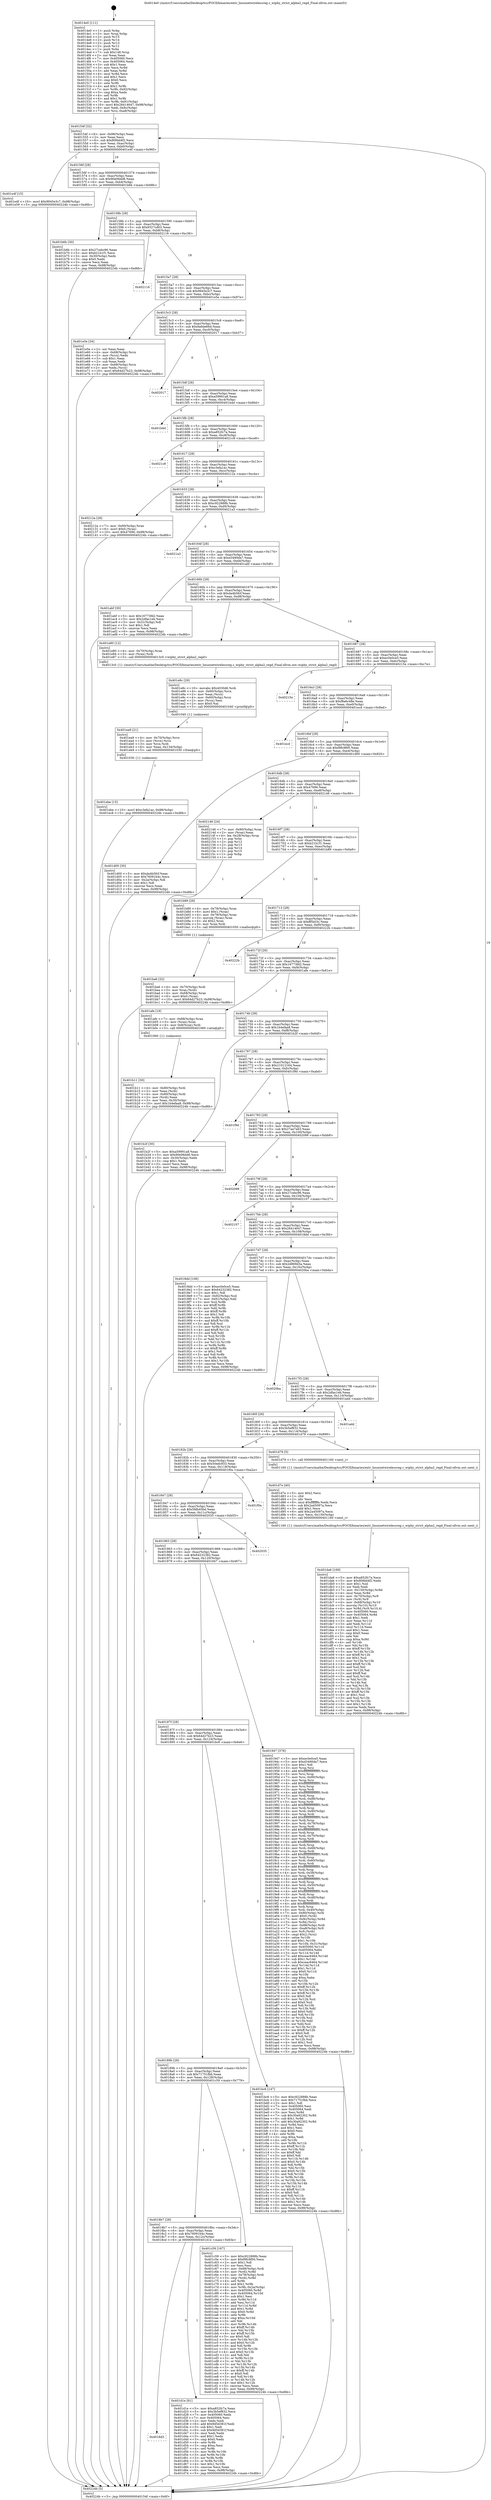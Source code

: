 digraph "0x4014e0" {
  label = "0x4014e0 (/mnt/c/Users/mathe/Desktop/tcc/POCII/binaries/extr_linuxnetwirelessreg.c_wiphy_strict_alpha2_regd_Final-ollvm.out::main(0))"
  labelloc = "t"
  node[shape=record]

  Entry [label="",width=0.3,height=0.3,shape=circle,fillcolor=black,style=filled]
  "0x40154f" [label="{
     0x40154f [32]\l
     | [instrs]\l
     &nbsp;&nbsp;0x40154f \<+6\>: mov -0x98(%rbp),%eax\l
     &nbsp;&nbsp;0x401555 \<+2\>: mov %eax,%ecx\l
     &nbsp;&nbsp;0x401557 \<+6\>: sub $0x80fdd4f2,%ecx\l
     &nbsp;&nbsp;0x40155d \<+6\>: mov %eax,-0xac(%rbp)\l
     &nbsp;&nbsp;0x401563 \<+6\>: mov %ecx,-0xb0(%rbp)\l
     &nbsp;&nbsp;0x401569 \<+6\>: je 0000000000401e4f \<main+0x96f\>\l
  }"]
  "0x401e4f" [label="{
     0x401e4f [15]\l
     | [instrs]\l
     &nbsp;&nbsp;0x401e4f \<+10\>: movl $0x9945e3c7,-0x98(%rbp)\l
     &nbsp;&nbsp;0x401e59 \<+5\>: jmp 000000000040224b \<main+0xd6b\>\l
  }"]
  "0x40156f" [label="{
     0x40156f [28]\l
     | [instrs]\l
     &nbsp;&nbsp;0x40156f \<+5\>: jmp 0000000000401574 \<main+0x94\>\l
     &nbsp;&nbsp;0x401574 \<+6\>: mov -0xac(%rbp),%eax\l
     &nbsp;&nbsp;0x40157a \<+5\>: sub $0x90e06dd6,%eax\l
     &nbsp;&nbsp;0x40157f \<+6\>: mov %eax,-0xb4(%rbp)\l
     &nbsp;&nbsp;0x401585 \<+6\>: je 0000000000401b6b \<main+0x68b\>\l
  }"]
  Exit [label="",width=0.3,height=0.3,shape=circle,fillcolor=black,style=filled,peripheries=2]
  "0x401b6b" [label="{
     0x401b6b [30]\l
     | [instrs]\l
     &nbsp;&nbsp;0x401b6b \<+5\>: mov $0x27cebc96,%eax\l
     &nbsp;&nbsp;0x401b70 \<+5\>: mov $0xb21b1f1,%ecx\l
     &nbsp;&nbsp;0x401b75 \<+3\>: mov -0x30(%rbp),%edx\l
     &nbsp;&nbsp;0x401b78 \<+3\>: cmp $0x0,%edx\l
     &nbsp;&nbsp;0x401b7b \<+3\>: cmove %ecx,%eax\l
     &nbsp;&nbsp;0x401b7e \<+6\>: mov %eax,-0x98(%rbp)\l
     &nbsp;&nbsp;0x401b84 \<+5\>: jmp 000000000040224b \<main+0xd6b\>\l
  }"]
  "0x40158b" [label="{
     0x40158b [28]\l
     | [instrs]\l
     &nbsp;&nbsp;0x40158b \<+5\>: jmp 0000000000401590 \<main+0xb0\>\l
     &nbsp;&nbsp;0x401590 \<+6\>: mov -0xac(%rbp),%eax\l
     &nbsp;&nbsp;0x401596 \<+5\>: sub $0x9327cd03,%eax\l
     &nbsp;&nbsp;0x40159b \<+6\>: mov %eax,-0xb8(%rbp)\l
     &nbsp;&nbsp;0x4015a1 \<+6\>: je 0000000000402116 \<main+0xc36\>\l
  }"]
  "0x401ebe" [label="{
     0x401ebe [15]\l
     | [instrs]\l
     &nbsp;&nbsp;0x401ebe \<+10\>: movl $0xc3efa1ac,-0x98(%rbp)\l
     &nbsp;&nbsp;0x401ec8 \<+5\>: jmp 000000000040224b \<main+0xd6b\>\l
  }"]
  "0x402116" [label="{
     0x402116\l
  }", style=dashed]
  "0x4015a7" [label="{
     0x4015a7 [28]\l
     | [instrs]\l
     &nbsp;&nbsp;0x4015a7 \<+5\>: jmp 00000000004015ac \<main+0xcc\>\l
     &nbsp;&nbsp;0x4015ac \<+6\>: mov -0xac(%rbp),%eax\l
     &nbsp;&nbsp;0x4015b2 \<+5\>: sub $0x9945e3c7,%eax\l
     &nbsp;&nbsp;0x4015b7 \<+6\>: mov %eax,-0xbc(%rbp)\l
     &nbsp;&nbsp;0x4015bd \<+6\>: je 0000000000401e5e \<main+0x97e\>\l
  }"]
  "0x401ea9" [label="{
     0x401ea9 [21]\l
     | [instrs]\l
     &nbsp;&nbsp;0x401ea9 \<+4\>: mov -0x70(%rbp),%rcx\l
     &nbsp;&nbsp;0x401ead \<+3\>: mov (%rcx),%rcx\l
     &nbsp;&nbsp;0x401eb0 \<+3\>: mov %rcx,%rdi\l
     &nbsp;&nbsp;0x401eb3 \<+6\>: mov %eax,-0x134(%rbp)\l
     &nbsp;&nbsp;0x401eb9 \<+5\>: call 0000000000401030 \<free@plt\>\l
     | [calls]\l
     &nbsp;&nbsp;0x401030 \{1\} (unknown)\l
  }"]
  "0x401e5e" [label="{
     0x401e5e [34]\l
     | [instrs]\l
     &nbsp;&nbsp;0x401e5e \<+2\>: xor %eax,%eax\l
     &nbsp;&nbsp;0x401e60 \<+4\>: mov -0x68(%rbp),%rcx\l
     &nbsp;&nbsp;0x401e64 \<+2\>: mov (%rcx),%edx\l
     &nbsp;&nbsp;0x401e66 \<+3\>: sub $0x1,%eax\l
     &nbsp;&nbsp;0x401e69 \<+2\>: sub %eax,%edx\l
     &nbsp;&nbsp;0x401e6b \<+4\>: mov -0x68(%rbp),%rcx\l
     &nbsp;&nbsp;0x401e6f \<+2\>: mov %edx,(%rcx)\l
     &nbsp;&nbsp;0x401e71 \<+10\>: movl $0x64d27b23,-0x98(%rbp)\l
     &nbsp;&nbsp;0x401e7b \<+5\>: jmp 000000000040224b \<main+0xd6b\>\l
  }"]
  "0x4015c3" [label="{
     0x4015c3 [28]\l
     | [instrs]\l
     &nbsp;&nbsp;0x4015c3 \<+5\>: jmp 00000000004015c8 \<main+0xe8\>\l
     &nbsp;&nbsp;0x4015c8 \<+6\>: mov -0xac(%rbp),%eax\l
     &nbsp;&nbsp;0x4015ce \<+5\>: sub $0x9a6de66d,%eax\l
     &nbsp;&nbsp;0x4015d3 \<+6\>: mov %eax,-0xc0(%rbp)\l
     &nbsp;&nbsp;0x4015d9 \<+6\>: je 0000000000402017 \<main+0xb37\>\l
  }"]
  "0x401e8c" [label="{
     0x401e8c [29]\l
     | [instrs]\l
     &nbsp;&nbsp;0x401e8c \<+10\>: movabs $0x4030d6,%rdi\l
     &nbsp;&nbsp;0x401e96 \<+4\>: mov -0x60(%rbp),%rcx\l
     &nbsp;&nbsp;0x401e9a \<+2\>: mov %eax,(%rcx)\l
     &nbsp;&nbsp;0x401e9c \<+4\>: mov -0x60(%rbp),%rcx\l
     &nbsp;&nbsp;0x401ea0 \<+2\>: mov (%rcx),%esi\l
     &nbsp;&nbsp;0x401ea2 \<+2\>: mov $0x0,%al\l
     &nbsp;&nbsp;0x401ea4 \<+5\>: call 0000000000401040 \<printf@plt\>\l
     | [calls]\l
     &nbsp;&nbsp;0x401040 \{1\} (unknown)\l
  }"]
  "0x402017" [label="{
     0x402017\l
  }", style=dashed]
  "0x4015df" [label="{
     0x4015df [28]\l
     | [instrs]\l
     &nbsp;&nbsp;0x4015df \<+5\>: jmp 00000000004015e4 \<main+0x104\>\l
     &nbsp;&nbsp;0x4015e4 \<+6\>: mov -0xac(%rbp),%eax\l
     &nbsp;&nbsp;0x4015ea \<+5\>: sub $0xa59991a8,%eax\l
     &nbsp;&nbsp;0x4015ef \<+6\>: mov %eax,-0xc4(%rbp)\l
     &nbsp;&nbsp;0x4015f5 \<+6\>: je 0000000000401b4d \<main+0x66d\>\l
  }"]
  "0x401da6" [label="{
     0x401da6 [169]\l
     | [instrs]\l
     &nbsp;&nbsp;0x401da6 \<+5\>: mov $0xa852fc7a,%ecx\l
     &nbsp;&nbsp;0x401dab \<+5\>: mov $0x80fdd4f2,%edx\l
     &nbsp;&nbsp;0x401db0 \<+3\>: mov $0x1,%sil\l
     &nbsp;&nbsp;0x401db3 \<+2\>: xor %edi,%edi\l
     &nbsp;&nbsp;0x401db5 \<+7\>: mov -0x130(%rbp),%r8d\l
     &nbsp;&nbsp;0x401dbc \<+4\>: imul %eax,%r8d\l
     &nbsp;&nbsp;0x401dc0 \<+4\>: mov -0x70(%rbp),%r9\l
     &nbsp;&nbsp;0x401dc4 \<+3\>: mov (%r9),%r9\l
     &nbsp;&nbsp;0x401dc7 \<+4\>: mov -0x68(%rbp),%r10\l
     &nbsp;&nbsp;0x401dcb \<+3\>: movslq (%r10),%r10\l
     &nbsp;&nbsp;0x401dce \<+4\>: mov %r8d,(%r9,%r10,4)\l
     &nbsp;&nbsp;0x401dd2 \<+7\>: mov 0x405060,%eax\l
     &nbsp;&nbsp;0x401dd9 \<+8\>: mov 0x405064,%r8d\l
     &nbsp;&nbsp;0x401de1 \<+3\>: sub $0x1,%edi\l
     &nbsp;&nbsp;0x401de4 \<+3\>: mov %eax,%r11d\l
     &nbsp;&nbsp;0x401de7 \<+3\>: add %edi,%r11d\l
     &nbsp;&nbsp;0x401dea \<+4\>: imul %r11d,%eax\l
     &nbsp;&nbsp;0x401dee \<+3\>: and $0x1,%eax\l
     &nbsp;&nbsp;0x401df1 \<+3\>: cmp $0x0,%eax\l
     &nbsp;&nbsp;0x401df4 \<+3\>: sete %bl\l
     &nbsp;&nbsp;0x401df7 \<+4\>: cmp $0xa,%r8d\l
     &nbsp;&nbsp;0x401dfb \<+4\>: setl %r14b\l
     &nbsp;&nbsp;0x401dff \<+3\>: mov %bl,%r15b\l
     &nbsp;&nbsp;0x401e02 \<+4\>: xor $0xff,%r15b\l
     &nbsp;&nbsp;0x401e06 \<+3\>: mov %r14b,%r12b\l
     &nbsp;&nbsp;0x401e09 \<+4\>: xor $0xff,%r12b\l
     &nbsp;&nbsp;0x401e0d \<+4\>: xor $0x1,%sil\l
     &nbsp;&nbsp;0x401e11 \<+3\>: mov %r15b,%r13b\l
     &nbsp;&nbsp;0x401e14 \<+4\>: and $0xff,%r13b\l
     &nbsp;&nbsp;0x401e18 \<+3\>: and %sil,%bl\l
     &nbsp;&nbsp;0x401e1b \<+3\>: mov %r12b,%al\l
     &nbsp;&nbsp;0x401e1e \<+2\>: and $0xff,%al\l
     &nbsp;&nbsp;0x401e20 \<+3\>: and %sil,%r14b\l
     &nbsp;&nbsp;0x401e23 \<+3\>: or %bl,%r13b\l
     &nbsp;&nbsp;0x401e26 \<+3\>: or %r14b,%al\l
     &nbsp;&nbsp;0x401e29 \<+3\>: xor %al,%r13b\l
     &nbsp;&nbsp;0x401e2c \<+3\>: or %r12b,%r15b\l
     &nbsp;&nbsp;0x401e2f \<+4\>: xor $0xff,%r15b\l
     &nbsp;&nbsp;0x401e33 \<+4\>: or $0x1,%sil\l
     &nbsp;&nbsp;0x401e37 \<+3\>: and %sil,%r15b\l
     &nbsp;&nbsp;0x401e3a \<+3\>: or %r15b,%r13b\l
     &nbsp;&nbsp;0x401e3d \<+4\>: test $0x1,%r13b\l
     &nbsp;&nbsp;0x401e41 \<+3\>: cmovne %edx,%ecx\l
     &nbsp;&nbsp;0x401e44 \<+6\>: mov %ecx,-0x98(%rbp)\l
     &nbsp;&nbsp;0x401e4a \<+5\>: jmp 000000000040224b \<main+0xd6b\>\l
  }"]
  "0x401b4d" [label="{
     0x401b4d\l
  }", style=dashed]
  "0x4015fb" [label="{
     0x4015fb [28]\l
     | [instrs]\l
     &nbsp;&nbsp;0x4015fb \<+5\>: jmp 0000000000401600 \<main+0x120\>\l
     &nbsp;&nbsp;0x401600 \<+6\>: mov -0xac(%rbp),%eax\l
     &nbsp;&nbsp;0x401606 \<+5\>: sub $0xa852fc7a,%eax\l
     &nbsp;&nbsp;0x40160b \<+6\>: mov %eax,-0xc8(%rbp)\l
     &nbsp;&nbsp;0x401611 \<+6\>: je 00000000004021c8 \<main+0xce8\>\l
  }"]
  "0x401d7e" [label="{
     0x401d7e [40]\l
     | [instrs]\l
     &nbsp;&nbsp;0x401d7e \<+5\>: mov $0x2,%ecx\l
     &nbsp;&nbsp;0x401d83 \<+1\>: cltd\l
     &nbsp;&nbsp;0x401d84 \<+2\>: idiv %ecx\l
     &nbsp;&nbsp;0x401d86 \<+6\>: imul $0xfffffffe,%edx,%ecx\l
     &nbsp;&nbsp;0x401d8c \<+6\>: sub $0x2a45097a,%ecx\l
     &nbsp;&nbsp;0x401d92 \<+3\>: add $0x1,%ecx\l
     &nbsp;&nbsp;0x401d95 \<+6\>: add $0x2a45097a,%ecx\l
     &nbsp;&nbsp;0x401d9b \<+6\>: mov %ecx,-0x130(%rbp)\l
     &nbsp;&nbsp;0x401da1 \<+5\>: call 0000000000401160 \<next_i\>\l
     | [calls]\l
     &nbsp;&nbsp;0x401160 \{1\} (/mnt/c/Users/mathe/Desktop/tcc/POCII/binaries/extr_linuxnetwirelessreg.c_wiphy_strict_alpha2_regd_Final-ollvm.out::next_i)\l
  }"]
  "0x4021c8" [label="{
     0x4021c8\l
  }", style=dashed]
  "0x401617" [label="{
     0x401617 [28]\l
     | [instrs]\l
     &nbsp;&nbsp;0x401617 \<+5\>: jmp 000000000040161c \<main+0x13c\>\l
     &nbsp;&nbsp;0x40161c \<+6\>: mov -0xac(%rbp),%eax\l
     &nbsp;&nbsp;0x401622 \<+5\>: sub $0xc3efa1ac,%eax\l
     &nbsp;&nbsp;0x401627 \<+6\>: mov %eax,-0xcc(%rbp)\l
     &nbsp;&nbsp;0x40162d \<+6\>: je 000000000040212a \<main+0xc4a\>\l
  }"]
  "0x4018d3" [label="{
     0x4018d3\l
  }", style=dashed]
  "0x40212a" [label="{
     0x40212a [28]\l
     | [instrs]\l
     &nbsp;&nbsp;0x40212a \<+7\>: mov -0x90(%rbp),%rax\l
     &nbsp;&nbsp;0x402131 \<+6\>: movl $0x0,(%rax)\l
     &nbsp;&nbsp;0x402137 \<+10\>: movl $0x47696,-0x98(%rbp)\l
     &nbsp;&nbsp;0x402141 \<+5\>: jmp 000000000040224b \<main+0xd6b\>\l
  }"]
  "0x401633" [label="{
     0x401633 [28]\l
     | [instrs]\l
     &nbsp;&nbsp;0x401633 \<+5\>: jmp 0000000000401638 \<main+0x158\>\l
     &nbsp;&nbsp;0x401638 \<+6\>: mov -0xac(%rbp),%eax\l
     &nbsp;&nbsp;0x40163e \<+5\>: sub $0xc922888b,%eax\l
     &nbsp;&nbsp;0x401643 \<+6\>: mov %eax,-0xd0(%rbp)\l
     &nbsp;&nbsp;0x401649 \<+6\>: je 00000000004021a3 \<main+0xcc3\>\l
  }"]
  "0x401d1e" [label="{
     0x401d1e [91]\l
     | [instrs]\l
     &nbsp;&nbsp;0x401d1e \<+5\>: mov $0xa852fc7a,%eax\l
     &nbsp;&nbsp;0x401d23 \<+5\>: mov $0x3b5ef832,%ecx\l
     &nbsp;&nbsp;0x401d28 \<+7\>: mov 0x405060,%edx\l
     &nbsp;&nbsp;0x401d2f \<+7\>: mov 0x405064,%esi\l
     &nbsp;&nbsp;0x401d36 \<+2\>: mov %edx,%edi\l
     &nbsp;&nbsp;0x401d38 \<+6\>: add $0x9d5d381f,%edi\l
     &nbsp;&nbsp;0x401d3e \<+3\>: sub $0x1,%edi\l
     &nbsp;&nbsp;0x401d41 \<+6\>: sub $0x9d5d381f,%edi\l
     &nbsp;&nbsp;0x401d47 \<+3\>: imul %edi,%edx\l
     &nbsp;&nbsp;0x401d4a \<+3\>: and $0x1,%edx\l
     &nbsp;&nbsp;0x401d4d \<+3\>: cmp $0x0,%edx\l
     &nbsp;&nbsp;0x401d50 \<+4\>: sete %r8b\l
     &nbsp;&nbsp;0x401d54 \<+3\>: cmp $0xa,%esi\l
     &nbsp;&nbsp;0x401d57 \<+4\>: setl %r9b\l
     &nbsp;&nbsp;0x401d5b \<+3\>: mov %r8b,%r10b\l
     &nbsp;&nbsp;0x401d5e \<+3\>: and %r9b,%r10b\l
     &nbsp;&nbsp;0x401d61 \<+3\>: xor %r9b,%r8b\l
     &nbsp;&nbsp;0x401d64 \<+3\>: or %r8b,%r10b\l
     &nbsp;&nbsp;0x401d67 \<+4\>: test $0x1,%r10b\l
     &nbsp;&nbsp;0x401d6b \<+3\>: cmovne %ecx,%eax\l
     &nbsp;&nbsp;0x401d6e \<+6\>: mov %eax,-0x98(%rbp)\l
     &nbsp;&nbsp;0x401d74 \<+5\>: jmp 000000000040224b \<main+0xd6b\>\l
  }"]
  "0x4021a3" [label="{
     0x4021a3\l
  }", style=dashed]
  "0x40164f" [label="{
     0x40164f [28]\l
     | [instrs]\l
     &nbsp;&nbsp;0x40164f \<+5\>: jmp 0000000000401654 \<main+0x174\>\l
     &nbsp;&nbsp;0x401654 \<+6\>: mov -0xac(%rbp),%eax\l
     &nbsp;&nbsp;0x40165a \<+5\>: sub $0xd3490da7,%eax\l
     &nbsp;&nbsp;0x40165f \<+6\>: mov %eax,-0xd4(%rbp)\l
     &nbsp;&nbsp;0x401665 \<+6\>: je 0000000000401abf \<main+0x5df\>\l
  }"]
  "0x4018b7" [label="{
     0x4018b7 [28]\l
     | [instrs]\l
     &nbsp;&nbsp;0x4018b7 \<+5\>: jmp 00000000004018bc \<main+0x3dc\>\l
     &nbsp;&nbsp;0x4018bc \<+6\>: mov -0xac(%rbp),%eax\l
     &nbsp;&nbsp;0x4018c2 \<+5\>: sub $0x76091b4c,%eax\l
     &nbsp;&nbsp;0x4018c7 \<+6\>: mov %eax,-0x12c(%rbp)\l
     &nbsp;&nbsp;0x4018cd \<+6\>: je 0000000000401d1e \<main+0x83e\>\l
  }"]
  "0x401abf" [label="{
     0x401abf [30]\l
     | [instrs]\l
     &nbsp;&nbsp;0x401abf \<+5\>: mov $0x16773fd2,%eax\l
     &nbsp;&nbsp;0x401ac4 \<+5\>: mov $0x2dfac1eb,%ecx\l
     &nbsp;&nbsp;0x401ac9 \<+3\>: mov -0x31(%rbp),%dl\l
     &nbsp;&nbsp;0x401acc \<+3\>: test $0x1,%dl\l
     &nbsp;&nbsp;0x401acf \<+3\>: cmovne %ecx,%eax\l
     &nbsp;&nbsp;0x401ad2 \<+6\>: mov %eax,-0x98(%rbp)\l
     &nbsp;&nbsp;0x401ad8 \<+5\>: jmp 000000000040224b \<main+0xd6b\>\l
  }"]
  "0x40166b" [label="{
     0x40166b [28]\l
     | [instrs]\l
     &nbsp;&nbsp;0x40166b \<+5\>: jmp 0000000000401670 \<main+0x190\>\l
     &nbsp;&nbsp;0x401670 \<+6\>: mov -0xac(%rbp),%eax\l
     &nbsp;&nbsp;0x401676 \<+5\>: sub $0xda4b5fcf,%eax\l
     &nbsp;&nbsp;0x40167b \<+6\>: mov %eax,-0xd8(%rbp)\l
     &nbsp;&nbsp;0x401681 \<+6\>: je 0000000000401e80 \<main+0x9a0\>\l
  }"]
  "0x401c59" [label="{
     0x401c59 [167]\l
     | [instrs]\l
     &nbsp;&nbsp;0x401c59 \<+5\>: mov $0xc922888b,%eax\l
     &nbsp;&nbsp;0x401c5e \<+5\>: mov $0xf9fc9f00,%ecx\l
     &nbsp;&nbsp;0x401c63 \<+2\>: mov $0x1,%dl\l
     &nbsp;&nbsp;0x401c65 \<+2\>: xor %esi,%esi\l
     &nbsp;&nbsp;0x401c67 \<+4\>: mov -0x68(%rbp),%rdi\l
     &nbsp;&nbsp;0x401c6b \<+3\>: mov (%rdi),%r8d\l
     &nbsp;&nbsp;0x401c6e \<+4\>: mov -0x78(%rbp),%rdi\l
     &nbsp;&nbsp;0x401c72 \<+3\>: cmp (%rdi),%r8d\l
     &nbsp;&nbsp;0x401c75 \<+4\>: setl %r9b\l
     &nbsp;&nbsp;0x401c79 \<+4\>: and $0x1,%r9b\l
     &nbsp;&nbsp;0x401c7d \<+4\>: mov %r9b,-0x2a(%rbp)\l
     &nbsp;&nbsp;0x401c81 \<+8\>: mov 0x405060,%r8d\l
     &nbsp;&nbsp;0x401c89 \<+8\>: mov 0x405064,%r10d\l
     &nbsp;&nbsp;0x401c91 \<+3\>: sub $0x1,%esi\l
     &nbsp;&nbsp;0x401c94 \<+3\>: mov %r8d,%r11d\l
     &nbsp;&nbsp;0x401c97 \<+3\>: add %esi,%r11d\l
     &nbsp;&nbsp;0x401c9a \<+4\>: imul %r11d,%r8d\l
     &nbsp;&nbsp;0x401c9e \<+4\>: and $0x1,%r8d\l
     &nbsp;&nbsp;0x401ca2 \<+4\>: cmp $0x0,%r8d\l
     &nbsp;&nbsp;0x401ca6 \<+4\>: sete %r9b\l
     &nbsp;&nbsp;0x401caa \<+4\>: cmp $0xa,%r10d\l
     &nbsp;&nbsp;0x401cae \<+3\>: setl %bl\l
     &nbsp;&nbsp;0x401cb1 \<+3\>: mov %r9b,%r14b\l
     &nbsp;&nbsp;0x401cb4 \<+4\>: xor $0xff,%r14b\l
     &nbsp;&nbsp;0x401cb8 \<+3\>: mov %bl,%r15b\l
     &nbsp;&nbsp;0x401cbb \<+4\>: xor $0xff,%r15b\l
     &nbsp;&nbsp;0x401cbf \<+3\>: xor $0x0,%dl\l
     &nbsp;&nbsp;0x401cc2 \<+3\>: mov %r14b,%r12b\l
     &nbsp;&nbsp;0x401cc5 \<+4\>: and $0x0,%r12b\l
     &nbsp;&nbsp;0x401cc9 \<+3\>: and %dl,%r9b\l
     &nbsp;&nbsp;0x401ccc \<+3\>: mov %r15b,%r13b\l
     &nbsp;&nbsp;0x401ccf \<+4\>: and $0x0,%r13b\l
     &nbsp;&nbsp;0x401cd3 \<+2\>: and %dl,%bl\l
     &nbsp;&nbsp;0x401cd5 \<+3\>: or %r9b,%r12b\l
     &nbsp;&nbsp;0x401cd8 \<+3\>: or %bl,%r13b\l
     &nbsp;&nbsp;0x401cdb \<+3\>: xor %r13b,%r12b\l
     &nbsp;&nbsp;0x401cde \<+3\>: or %r15b,%r14b\l
     &nbsp;&nbsp;0x401ce1 \<+4\>: xor $0xff,%r14b\l
     &nbsp;&nbsp;0x401ce5 \<+3\>: or $0x0,%dl\l
     &nbsp;&nbsp;0x401ce8 \<+3\>: and %dl,%r14b\l
     &nbsp;&nbsp;0x401ceb \<+3\>: or %r14b,%r12b\l
     &nbsp;&nbsp;0x401cee \<+4\>: test $0x1,%r12b\l
     &nbsp;&nbsp;0x401cf2 \<+3\>: cmovne %ecx,%eax\l
     &nbsp;&nbsp;0x401cf5 \<+6\>: mov %eax,-0x98(%rbp)\l
     &nbsp;&nbsp;0x401cfb \<+5\>: jmp 000000000040224b \<main+0xd6b\>\l
  }"]
  "0x401e80" [label="{
     0x401e80 [12]\l
     | [instrs]\l
     &nbsp;&nbsp;0x401e80 \<+4\>: mov -0x70(%rbp),%rax\l
     &nbsp;&nbsp;0x401e84 \<+3\>: mov (%rax),%rdi\l
     &nbsp;&nbsp;0x401e87 \<+5\>: call 00000000004013c0 \<wiphy_strict_alpha2_regd\>\l
     | [calls]\l
     &nbsp;&nbsp;0x4013c0 \{1\} (/mnt/c/Users/mathe/Desktop/tcc/POCII/binaries/extr_linuxnetwirelessreg.c_wiphy_strict_alpha2_regd_Final-ollvm.out::wiphy_strict_alpha2_regd)\l
  }"]
  "0x401687" [label="{
     0x401687 [28]\l
     | [instrs]\l
     &nbsp;&nbsp;0x401687 \<+5\>: jmp 000000000040168c \<main+0x1ac\>\l
     &nbsp;&nbsp;0x40168c \<+6\>: mov -0xac(%rbp),%eax\l
     &nbsp;&nbsp;0x401692 \<+5\>: sub $0xec0e0ce5,%eax\l
     &nbsp;&nbsp;0x401697 \<+6\>: mov %eax,-0xdc(%rbp)\l
     &nbsp;&nbsp;0x40169d \<+6\>: je 000000000040215e \<main+0xc7e\>\l
  }"]
  "0x40189b" [label="{
     0x40189b [28]\l
     | [instrs]\l
     &nbsp;&nbsp;0x40189b \<+5\>: jmp 00000000004018a0 \<main+0x3c0\>\l
     &nbsp;&nbsp;0x4018a0 \<+6\>: mov -0xac(%rbp),%eax\l
     &nbsp;&nbsp;0x4018a6 \<+5\>: sub $0x71751fbb,%eax\l
     &nbsp;&nbsp;0x4018ab \<+6\>: mov %eax,-0x128(%rbp)\l
     &nbsp;&nbsp;0x4018b1 \<+6\>: je 0000000000401c59 \<main+0x779\>\l
  }"]
  "0x40215e" [label="{
     0x40215e\l
  }", style=dashed]
  "0x4016a3" [label="{
     0x4016a3 [28]\l
     | [instrs]\l
     &nbsp;&nbsp;0x4016a3 \<+5\>: jmp 00000000004016a8 \<main+0x1c8\>\l
     &nbsp;&nbsp;0x4016a8 \<+6\>: mov -0xac(%rbp),%eax\l
     &nbsp;&nbsp;0x4016ae \<+5\>: sub $0xf8a6c48e,%eax\l
     &nbsp;&nbsp;0x4016b3 \<+6\>: mov %eax,-0xe0(%rbp)\l
     &nbsp;&nbsp;0x4016b9 \<+6\>: je 0000000000401ecd \<main+0x9ed\>\l
  }"]
  "0x401bc6" [label="{
     0x401bc6 [147]\l
     | [instrs]\l
     &nbsp;&nbsp;0x401bc6 \<+5\>: mov $0xc922888b,%eax\l
     &nbsp;&nbsp;0x401bcb \<+5\>: mov $0x71751fbb,%ecx\l
     &nbsp;&nbsp;0x401bd0 \<+2\>: mov $0x1,%dl\l
     &nbsp;&nbsp;0x401bd2 \<+7\>: mov 0x405060,%esi\l
     &nbsp;&nbsp;0x401bd9 \<+7\>: mov 0x405064,%edi\l
     &nbsp;&nbsp;0x401be0 \<+3\>: mov %esi,%r8d\l
     &nbsp;&nbsp;0x401be3 \<+7\>: sub $0x30a92302,%r8d\l
     &nbsp;&nbsp;0x401bea \<+4\>: sub $0x1,%r8d\l
     &nbsp;&nbsp;0x401bee \<+7\>: add $0x30a92302,%r8d\l
     &nbsp;&nbsp;0x401bf5 \<+4\>: imul %r8d,%esi\l
     &nbsp;&nbsp;0x401bf9 \<+3\>: and $0x1,%esi\l
     &nbsp;&nbsp;0x401bfc \<+3\>: cmp $0x0,%esi\l
     &nbsp;&nbsp;0x401bff \<+4\>: sete %r9b\l
     &nbsp;&nbsp;0x401c03 \<+3\>: cmp $0xa,%edi\l
     &nbsp;&nbsp;0x401c06 \<+4\>: setl %r10b\l
     &nbsp;&nbsp;0x401c0a \<+3\>: mov %r9b,%r11b\l
     &nbsp;&nbsp;0x401c0d \<+4\>: xor $0xff,%r11b\l
     &nbsp;&nbsp;0x401c11 \<+3\>: mov %r10b,%bl\l
     &nbsp;&nbsp;0x401c14 \<+3\>: xor $0xff,%bl\l
     &nbsp;&nbsp;0x401c17 \<+3\>: xor $0x0,%dl\l
     &nbsp;&nbsp;0x401c1a \<+3\>: mov %r11b,%r14b\l
     &nbsp;&nbsp;0x401c1d \<+4\>: and $0x0,%r14b\l
     &nbsp;&nbsp;0x401c21 \<+3\>: and %dl,%r9b\l
     &nbsp;&nbsp;0x401c24 \<+3\>: mov %bl,%r15b\l
     &nbsp;&nbsp;0x401c27 \<+4\>: and $0x0,%r15b\l
     &nbsp;&nbsp;0x401c2b \<+3\>: and %dl,%r10b\l
     &nbsp;&nbsp;0x401c2e \<+3\>: or %r9b,%r14b\l
     &nbsp;&nbsp;0x401c31 \<+3\>: or %r10b,%r15b\l
     &nbsp;&nbsp;0x401c34 \<+3\>: xor %r15b,%r14b\l
     &nbsp;&nbsp;0x401c37 \<+3\>: or %bl,%r11b\l
     &nbsp;&nbsp;0x401c3a \<+4\>: xor $0xff,%r11b\l
     &nbsp;&nbsp;0x401c3e \<+3\>: or $0x0,%dl\l
     &nbsp;&nbsp;0x401c41 \<+3\>: and %dl,%r11b\l
     &nbsp;&nbsp;0x401c44 \<+3\>: or %r11b,%r14b\l
     &nbsp;&nbsp;0x401c47 \<+4\>: test $0x1,%r14b\l
     &nbsp;&nbsp;0x401c4b \<+3\>: cmovne %ecx,%eax\l
     &nbsp;&nbsp;0x401c4e \<+6\>: mov %eax,-0x98(%rbp)\l
     &nbsp;&nbsp;0x401c54 \<+5\>: jmp 000000000040224b \<main+0xd6b\>\l
  }"]
  "0x401ecd" [label="{
     0x401ecd\l
  }", style=dashed]
  "0x4016bf" [label="{
     0x4016bf [28]\l
     | [instrs]\l
     &nbsp;&nbsp;0x4016bf \<+5\>: jmp 00000000004016c4 \<main+0x1e4\>\l
     &nbsp;&nbsp;0x4016c4 \<+6\>: mov -0xac(%rbp),%eax\l
     &nbsp;&nbsp;0x4016ca \<+5\>: sub $0xf9fc9f00,%eax\l
     &nbsp;&nbsp;0x4016cf \<+6\>: mov %eax,-0xe4(%rbp)\l
     &nbsp;&nbsp;0x4016d5 \<+6\>: je 0000000000401d00 \<main+0x820\>\l
  }"]
  "0x401ba6" [label="{
     0x401ba6 [32]\l
     | [instrs]\l
     &nbsp;&nbsp;0x401ba6 \<+4\>: mov -0x70(%rbp),%rdi\l
     &nbsp;&nbsp;0x401baa \<+3\>: mov %rax,(%rdi)\l
     &nbsp;&nbsp;0x401bad \<+4\>: mov -0x68(%rbp),%rax\l
     &nbsp;&nbsp;0x401bb1 \<+6\>: movl $0x0,(%rax)\l
     &nbsp;&nbsp;0x401bb7 \<+10\>: movl $0x64d27b23,-0x98(%rbp)\l
     &nbsp;&nbsp;0x401bc1 \<+5\>: jmp 000000000040224b \<main+0xd6b\>\l
  }"]
  "0x401d00" [label="{
     0x401d00 [30]\l
     | [instrs]\l
     &nbsp;&nbsp;0x401d00 \<+5\>: mov $0xda4b5fcf,%eax\l
     &nbsp;&nbsp;0x401d05 \<+5\>: mov $0x76091b4c,%ecx\l
     &nbsp;&nbsp;0x401d0a \<+3\>: mov -0x2a(%rbp),%dl\l
     &nbsp;&nbsp;0x401d0d \<+3\>: test $0x1,%dl\l
     &nbsp;&nbsp;0x401d10 \<+3\>: cmovne %ecx,%eax\l
     &nbsp;&nbsp;0x401d13 \<+6\>: mov %eax,-0x98(%rbp)\l
     &nbsp;&nbsp;0x401d19 \<+5\>: jmp 000000000040224b \<main+0xd6b\>\l
  }"]
  "0x4016db" [label="{
     0x4016db [28]\l
     | [instrs]\l
     &nbsp;&nbsp;0x4016db \<+5\>: jmp 00000000004016e0 \<main+0x200\>\l
     &nbsp;&nbsp;0x4016e0 \<+6\>: mov -0xac(%rbp),%eax\l
     &nbsp;&nbsp;0x4016e6 \<+5\>: sub $0x47696,%eax\l
     &nbsp;&nbsp;0x4016eb \<+6\>: mov %eax,-0xe8(%rbp)\l
     &nbsp;&nbsp;0x4016f1 \<+6\>: je 0000000000402146 \<main+0xc66\>\l
  }"]
  "0x401b11" [label="{
     0x401b11 [30]\l
     | [instrs]\l
     &nbsp;&nbsp;0x401b11 \<+4\>: mov -0x80(%rbp),%rdi\l
     &nbsp;&nbsp;0x401b15 \<+2\>: mov %eax,(%rdi)\l
     &nbsp;&nbsp;0x401b17 \<+4\>: mov -0x80(%rbp),%rdi\l
     &nbsp;&nbsp;0x401b1b \<+2\>: mov (%rdi),%eax\l
     &nbsp;&nbsp;0x401b1d \<+3\>: mov %eax,-0x30(%rbp)\l
     &nbsp;&nbsp;0x401b20 \<+10\>: movl $0x1b4efaa8,-0x98(%rbp)\l
     &nbsp;&nbsp;0x401b2a \<+5\>: jmp 000000000040224b \<main+0xd6b\>\l
  }"]
  "0x402146" [label="{
     0x402146 [24]\l
     | [instrs]\l
     &nbsp;&nbsp;0x402146 \<+7\>: mov -0x90(%rbp),%rax\l
     &nbsp;&nbsp;0x40214d \<+2\>: mov (%rax),%eax\l
     &nbsp;&nbsp;0x40214f \<+4\>: lea -0x28(%rbp),%rsp\l
     &nbsp;&nbsp;0x402153 \<+1\>: pop %rbx\l
     &nbsp;&nbsp;0x402154 \<+2\>: pop %r12\l
     &nbsp;&nbsp;0x402156 \<+2\>: pop %r13\l
     &nbsp;&nbsp;0x402158 \<+2\>: pop %r14\l
     &nbsp;&nbsp;0x40215a \<+2\>: pop %r15\l
     &nbsp;&nbsp;0x40215c \<+1\>: pop %rbp\l
     &nbsp;&nbsp;0x40215d \<+1\>: ret\l
  }"]
  "0x4016f7" [label="{
     0x4016f7 [28]\l
     | [instrs]\l
     &nbsp;&nbsp;0x4016f7 \<+5\>: jmp 00000000004016fc \<main+0x21c\>\l
     &nbsp;&nbsp;0x4016fc \<+6\>: mov -0xac(%rbp),%eax\l
     &nbsp;&nbsp;0x401702 \<+5\>: sub $0xb21b1f1,%eax\l
     &nbsp;&nbsp;0x401707 \<+6\>: mov %eax,-0xec(%rbp)\l
     &nbsp;&nbsp;0x40170d \<+6\>: je 0000000000401b89 \<main+0x6a9\>\l
  }"]
  "0x40187f" [label="{
     0x40187f [28]\l
     | [instrs]\l
     &nbsp;&nbsp;0x40187f \<+5\>: jmp 0000000000401884 \<main+0x3a4\>\l
     &nbsp;&nbsp;0x401884 \<+6\>: mov -0xac(%rbp),%eax\l
     &nbsp;&nbsp;0x40188a \<+5\>: sub $0x64d27b23,%eax\l
     &nbsp;&nbsp;0x40188f \<+6\>: mov %eax,-0x124(%rbp)\l
     &nbsp;&nbsp;0x401895 \<+6\>: je 0000000000401bc6 \<main+0x6e6\>\l
  }"]
  "0x401b89" [label="{
     0x401b89 [29]\l
     | [instrs]\l
     &nbsp;&nbsp;0x401b89 \<+4\>: mov -0x78(%rbp),%rax\l
     &nbsp;&nbsp;0x401b8d \<+6\>: movl $0x1,(%rax)\l
     &nbsp;&nbsp;0x401b93 \<+4\>: mov -0x78(%rbp),%rax\l
     &nbsp;&nbsp;0x401b97 \<+3\>: movslq (%rax),%rax\l
     &nbsp;&nbsp;0x401b9a \<+4\>: shl $0x2,%rax\l
     &nbsp;&nbsp;0x401b9e \<+3\>: mov %rax,%rdi\l
     &nbsp;&nbsp;0x401ba1 \<+5\>: call 0000000000401050 \<malloc@plt\>\l
     | [calls]\l
     &nbsp;&nbsp;0x401050 \{1\} (unknown)\l
  }"]
  "0x401713" [label="{
     0x401713 [28]\l
     | [instrs]\l
     &nbsp;&nbsp;0x401713 \<+5\>: jmp 0000000000401718 \<main+0x238\>\l
     &nbsp;&nbsp;0x401718 \<+6\>: mov -0xac(%rbp),%eax\l
     &nbsp;&nbsp;0x40171e \<+5\>: sub $0xff5b03c,%eax\l
     &nbsp;&nbsp;0x401723 \<+6\>: mov %eax,-0xf0(%rbp)\l
     &nbsp;&nbsp;0x401729 \<+6\>: je 000000000040222b \<main+0xd4b\>\l
  }"]
  "0x401947" [label="{
     0x401947 [376]\l
     | [instrs]\l
     &nbsp;&nbsp;0x401947 \<+5\>: mov $0xec0e0ce5,%eax\l
     &nbsp;&nbsp;0x40194c \<+5\>: mov $0xd3490da7,%ecx\l
     &nbsp;&nbsp;0x401951 \<+2\>: mov $0x1,%dl\l
     &nbsp;&nbsp;0x401953 \<+3\>: mov %rsp,%rsi\l
     &nbsp;&nbsp;0x401956 \<+4\>: add $0xfffffffffffffff0,%rsi\l
     &nbsp;&nbsp;0x40195a \<+3\>: mov %rsi,%rsp\l
     &nbsp;&nbsp;0x40195d \<+7\>: mov %rsi,-0x90(%rbp)\l
     &nbsp;&nbsp;0x401964 \<+3\>: mov %rsp,%rsi\l
     &nbsp;&nbsp;0x401967 \<+4\>: add $0xfffffffffffffff0,%rsi\l
     &nbsp;&nbsp;0x40196b \<+3\>: mov %rsi,%rsp\l
     &nbsp;&nbsp;0x40196e \<+3\>: mov %rsp,%rdi\l
     &nbsp;&nbsp;0x401971 \<+4\>: add $0xfffffffffffffff0,%rdi\l
     &nbsp;&nbsp;0x401975 \<+3\>: mov %rdi,%rsp\l
     &nbsp;&nbsp;0x401978 \<+7\>: mov %rdi,-0x88(%rbp)\l
     &nbsp;&nbsp;0x40197f \<+3\>: mov %rsp,%rdi\l
     &nbsp;&nbsp;0x401982 \<+4\>: add $0xfffffffffffffff0,%rdi\l
     &nbsp;&nbsp;0x401986 \<+3\>: mov %rdi,%rsp\l
     &nbsp;&nbsp;0x401989 \<+4\>: mov %rdi,-0x80(%rbp)\l
     &nbsp;&nbsp;0x40198d \<+3\>: mov %rsp,%rdi\l
     &nbsp;&nbsp;0x401990 \<+4\>: add $0xfffffffffffffff0,%rdi\l
     &nbsp;&nbsp;0x401994 \<+3\>: mov %rdi,%rsp\l
     &nbsp;&nbsp;0x401997 \<+4\>: mov %rdi,-0x78(%rbp)\l
     &nbsp;&nbsp;0x40199b \<+3\>: mov %rsp,%rdi\l
     &nbsp;&nbsp;0x40199e \<+4\>: add $0xfffffffffffffff0,%rdi\l
     &nbsp;&nbsp;0x4019a2 \<+3\>: mov %rdi,%rsp\l
     &nbsp;&nbsp;0x4019a5 \<+4\>: mov %rdi,-0x70(%rbp)\l
     &nbsp;&nbsp;0x4019a9 \<+3\>: mov %rsp,%rdi\l
     &nbsp;&nbsp;0x4019ac \<+4\>: add $0xfffffffffffffff0,%rdi\l
     &nbsp;&nbsp;0x4019b0 \<+3\>: mov %rdi,%rsp\l
     &nbsp;&nbsp;0x4019b3 \<+4\>: mov %rdi,-0x68(%rbp)\l
     &nbsp;&nbsp;0x4019b7 \<+3\>: mov %rsp,%rdi\l
     &nbsp;&nbsp;0x4019ba \<+4\>: add $0xfffffffffffffff0,%rdi\l
     &nbsp;&nbsp;0x4019be \<+3\>: mov %rdi,%rsp\l
     &nbsp;&nbsp;0x4019c1 \<+4\>: mov %rdi,-0x60(%rbp)\l
     &nbsp;&nbsp;0x4019c5 \<+3\>: mov %rsp,%rdi\l
     &nbsp;&nbsp;0x4019c8 \<+4\>: add $0xfffffffffffffff0,%rdi\l
     &nbsp;&nbsp;0x4019cc \<+3\>: mov %rdi,%rsp\l
     &nbsp;&nbsp;0x4019cf \<+4\>: mov %rdi,-0x58(%rbp)\l
     &nbsp;&nbsp;0x4019d3 \<+3\>: mov %rsp,%rdi\l
     &nbsp;&nbsp;0x4019d6 \<+4\>: add $0xfffffffffffffff0,%rdi\l
     &nbsp;&nbsp;0x4019da \<+3\>: mov %rdi,%rsp\l
     &nbsp;&nbsp;0x4019dd \<+4\>: mov %rdi,-0x50(%rbp)\l
     &nbsp;&nbsp;0x4019e1 \<+3\>: mov %rsp,%rdi\l
     &nbsp;&nbsp;0x4019e4 \<+4\>: add $0xfffffffffffffff0,%rdi\l
     &nbsp;&nbsp;0x4019e8 \<+3\>: mov %rdi,%rsp\l
     &nbsp;&nbsp;0x4019eb \<+4\>: mov %rdi,-0x48(%rbp)\l
     &nbsp;&nbsp;0x4019ef \<+3\>: mov %rsp,%rdi\l
     &nbsp;&nbsp;0x4019f2 \<+4\>: add $0xfffffffffffffff0,%rdi\l
     &nbsp;&nbsp;0x4019f6 \<+3\>: mov %rdi,%rsp\l
     &nbsp;&nbsp;0x4019f9 \<+4\>: mov %rdi,-0x40(%rbp)\l
     &nbsp;&nbsp;0x4019fd \<+7\>: mov -0x90(%rbp),%rdi\l
     &nbsp;&nbsp;0x401a04 \<+6\>: movl $0x0,(%rdi)\l
     &nbsp;&nbsp;0x401a0a \<+7\>: mov -0x9c(%rbp),%r8d\l
     &nbsp;&nbsp;0x401a11 \<+3\>: mov %r8d,(%rsi)\l
     &nbsp;&nbsp;0x401a14 \<+7\>: mov -0x88(%rbp),%rdi\l
     &nbsp;&nbsp;0x401a1b \<+7\>: mov -0xa8(%rbp),%r9\l
     &nbsp;&nbsp;0x401a22 \<+3\>: mov %r9,(%rdi)\l
     &nbsp;&nbsp;0x401a25 \<+3\>: cmpl $0x2,(%rsi)\l
     &nbsp;&nbsp;0x401a28 \<+4\>: setne %r10b\l
     &nbsp;&nbsp;0x401a2c \<+4\>: and $0x1,%r10b\l
     &nbsp;&nbsp;0x401a30 \<+4\>: mov %r10b,-0x31(%rbp)\l
     &nbsp;&nbsp;0x401a34 \<+8\>: mov 0x405060,%r11d\l
     &nbsp;&nbsp;0x401a3c \<+7\>: mov 0x405064,%ebx\l
     &nbsp;&nbsp;0x401a43 \<+3\>: mov %r11d,%r14d\l
     &nbsp;&nbsp;0x401a46 \<+7\>: add $0xceac6464,%r14d\l
     &nbsp;&nbsp;0x401a4d \<+4\>: sub $0x1,%r14d\l
     &nbsp;&nbsp;0x401a51 \<+7\>: sub $0xceac6464,%r14d\l
     &nbsp;&nbsp;0x401a58 \<+4\>: imul %r14d,%r11d\l
     &nbsp;&nbsp;0x401a5c \<+4\>: and $0x1,%r11d\l
     &nbsp;&nbsp;0x401a60 \<+4\>: cmp $0x0,%r11d\l
     &nbsp;&nbsp;0x401a64 \<+4\>: sete %r10b\l
     &nbsp;&nbsp;0x401a68 \<+3\>: cmp $0xa,%ebx\l
     &nbsp;&nbsp;0x401a6b \<+4\>: setl %r15b\l
     &nbsp;&nbsp;0x401a6f \<+3\>: mov %r10b,%r12b\l
     &nbsp;&nbsp;0x401a72 \<+4\>: xor $0xff,%r12b\l
     &nbsp;&nbsp;0x401a76 \<+3\>: mov %r15b,%r13b\l
     &nbsp;&nbsp;0x401a79 \<+4\>: xor $0xff,%r13b\l
     &nbsp;&nbsp;0x401a7d \<+3\>: xor $0x0,%dl\l
     &nbsp;&nbsp;0x401a80 \<+3\>: mov %r12b,%sil\l
     &nbsp;&nbsp;0x401a83 \<+4\>: and $0x0,%sil\l
     &nbsp;&nbsp;0x401a87 \<+3\>: and %dl,%r10b\l
     &nbsp;&nbsp;0x401a8a \<+3\>: mov %r13b,%dil\l
     &nbsp;&nbsp;0x401a8d \<+4\>: and $0x0,%dil\l
     &nbsp;&nbsp;0x401a91 \<+3\>: and %dl,%r15b\l
     &nbsp;&nbsp;0x401a94 \<+3\>: or %r10b,%sil\l
     &nbsp;&nbsp;0x401a97 \<+3\>: or %r15b,%dil\l
     &nbsp;&nbsp;0x401a9a \<+3\>: xor %dil,%sil\l
     &nbsp;&nbsp;0x401a9d \<+3\>: or %r13b,%r12b\l
     &nbsp;&nbsp;0x401aa0 \<+4\>: xor $0xff,%r12b\l
     &nbsp;&nbsp;0x401aa4 \<+3\>: or $0x0,%dl\l
     &nbsp;&nbsp;0x401aa7 \<+3\>: and %dl,%r12b\l
     &nbsp;&nbsp;0x401aaa \<+3\>: or %r12b,%sil\l
     &nbsp;&nbsp;0x401aad \<+4\>: test $0x1,%sil\l
     &nbsp;&nbsp;0x401ab1 \<+3\>: cmovne %ecx,%eax\l
     &nbsp;&nbsp;0x401ab4 \<+6\>: mov %eax,-0x98(%rbp)\l
     &nbsp;&nbsp;0x401aba \<+5\>: jmp 000000000040224b \<main+0xd6b\>\l
  }"]
  "0x40222b" [label="{
     0x40222b\l
  }", style=dashed]
  "0x40172f" [label="{
     0x40172f [28]\l
     | [instrs]\l
     &nbsp;&nbsp;0x40172f \<+5\>: jmp 0000000000401734 \<main+0x254\>\l
     &nbsp;&nbsp;0x401734 \<+6\>: mov -0xac(%rbp),%eax\l
     &nbsp;&nbsp;0x40173a \<+5\>: sub $0x16773fd2,%eax\l
     &nbsp;&nbsp;0x40173f \<+6\>: mov %eax,-0xf4(%rbp)\l
     &nbsp;&nbsp;0x401745 \<+6\>: je 0000000000401afe \<main+0x61e\>\l
  }"]
  "0x401863" [label="{
     0x401863 [28]\l
     | [instrs]\l
     &nbsp;&nbsp;0x401863 \<+5\>: jmp 0000000000401868 \<main+0x388\>\l
     &nbsp;&nbsp;0x401868 \<+6\>: mov -0xac(%rbp),%eax\l
     &nbsp;&nbsp;0x40186e \<+5\>: sub $0x64232382,%eax\l
     &nbsp;&nbsp;0x401873 \<+6\>: mov %eax,-0x120(%rbp)\l
     &nbsp;&nbsp;0x401879 \<+6\>: je 0000000000401947 \<main+0x467\>\l
  }"]
  "0x401afe" [label="{
     0x401afe [19]\l
     | [instrs]\l
     &nbsp;&nbsp;0x401afe \<+7\>: mov -0x88(%rbp),%rax\l
     &nbsp;&nbsp;0x401b05 \<+3\>: mov (%rax),%rax\l
     &nbsp;&nbsp;0x401b08 \<+4\>: mov 0x8(%rax),%rdi\l
     &nbsp;&nbsp;0x401b0c \<+5\>: call 0000000000401060 \<atoi@plt\>\l
     | [calls]\l
     &nbsp;&nbsp;0x401060 \{1\} (unknown)\l
  }"]
  "0x40174b" [label="{
     0x40174b [28]\l
     | [instrs]\l
     &nbsp;&nbsp;0x40174b \<+5\>: jmp 0000000000401750 \<main+0x270\>\l
     &nbsp;&nbsp;0x401750 \<+6\>: mov -0xac(%rbp),%eax\l
     &nbsp;&nbsp;0x401756 \<+5\>: sub $0x1b4efaa8,%eax\l
     &nbsp;&nbsp;0x40175b \<+6\>: mov %eax,-0xf8(%rbp)\l
     &nbsp;&nbsp;0x401761 \<+6\>: je 0000000000401b2f \<main+0x64f\>\l
  }"]
  "0x402035" [label="{
     0x402035\l
  }", style=dashed]
  "0x401b2f" [label="{
     0x401b2f [30]\l
     | [instrs]\l
     &nbsp;&nbsp;0x401b2f \<+5\>: mov $0xa59991a8,%eax\l
     &nbsp;&nbsp;0x401b34 \<+5\>: mov $0x90e06dd6,%ecx\l
     &nbsp;&nbsp;0x401b39 \<+3\>: mov -0x30(%rbp),%edx\l
     &nbsp;&nbsp;0x401b3c \<+3\>: cmp $0x1,%edx\l
     &nbsp;&nbsp;0x401b3f \<+3\>: cmovl %ecx,%eax\l
     &nbsp;&nbsp;0x401b42 \<+6\>: mov %eax,-0x98(%rbp)\l
     &nbsp;&nbsp;0x401b48 \<+5\>: jmp 000000000040224b \<main+0xd6b\>\l
  }"]
  "0x401767" [label="{
     0x401767 [28]\l
     | [instrs]\l
     &nbsp;&nbsp;0x401767 \<+5\>: jmp 000000000040176c \<main+0x28c\>\l
     &nbsp;&nbsp;0x40176c \<+6\>: mov -0xac(%rbp),%eax\l
     &nbsp;&nbsp;0x401772 \<+5\>: sub $0x21012164,%eax\l
     &nbsp;&nbsp;0x401777 \<+6\>: mov %eax,-0xfc(%rbp)\l
     &nbsp;&nbsp;0x40177d \<+6\>: je 0000000000401f9d \<main+0xabd\>\l
  }"]
  "0x401847" [label="{
     0x401847 [28]\l
     | [instrs]\l
     &nbsp;&nbsp;0x401847 \<+5\>: jmp 000000000040184c \<main+0x36c\>\l
     &nbsp;&nbsp;0x40184c \<+6\>: mov -0xac(%rbp),%eax\l
     &nbsp;&nbsp;0x401852 \<+5\>: sub $0x5fdb45bd,%eax\l
     &nbsp;&nbsp;0x401857 \<+6\>: mov %eax,-0x11c(%rbp)\l
     &nbsp;&nbsp;0x40185d \<+6\>: je 0000000000402035 \<main+0xb55\>\l
  }"]
  "0x401f9d" [label="{
     0x401f9d\l
  }", style=dashed]
  "0x401783" [label="{
     0x401783 [28]\l
     | [instrs]\l
     &nbsp;&nbsp;0x401783 \<+5\>: jmp 0000000000401788 \<main+0x2a8\>\l
     &nbsp;&nbsp;0x401788 \<+6\>: mov -0xac(%rbp),%eax\l
     &nbsp;&nbsp;0x40178e \<+5\>: sub $0x27ae7a63,%eax\l
     &nbsp;&nbsp;0x401793 \<+6\>: mov %eax,-0x100(%rbp)\l
     &nbsp;&nbsp;0x401799 \<+6\>: je 0000000000402098 \<main+0xbb8\>\l
  }"]
  "0x401f0a" [label="{
     0x401f0a\l
  }", style=dashed]
  "0x402098" [label="{
     0x402098\l
  }", style=dashed]
  "0x40179f" [label="{
     0x40179f [28]\l
     | [instrs]\l
     &nbsp;&nbsp;0x40179f \<+5\>: jmp 00000000004017a4 \<main+0x2c4\>\l
     &nbsp;&nbsp;0x4017a4 \<+6\>: mov -0xac(%rbp),%eax\l
     &nbsp;&nbsp;0x4017aa \<+5\>: sub $0x27cebc96,%eax\l
     &nbsp;&nbsp;0x4017af \<+6\>: mov %eax,-0x104(%rbp)\l
     &nbsp;&nbsp;0x4017b5 \<+6\>: je 0000000000402107 \<main+0xc27\>\l
  }"]
  "0x40182b" [label="{
     0x40182b [28]\l
     | [instrs]\l
     &nbsp;&nbsp;0x40182b \<+5\>: jmp 0000000000401830 \<main+0x350\>\l
     &nbsp;&nbsp;0x401830 \<+6\>: mov -0xac(%rbp),%eax\l
     &nbsp;&nbsp;0x401836 \<+5\>: sub $0x50edc933,%eax\l
     &nbsp;&nbsp;0x40183b \<+6\>: mov %eax,-0x118(%rbp)\l
     &nbsp;&nbsp;0x401841 \<+6\>: je 0000000000401f0a \<main+0xa2a\>\l
  }"]
  "0x402107" [label="{
     0x402107\l
  }", style=dashed]
  "0x4017bb" [label="{
     0x4017bb [28]\l
     | [instrs]\l
     &nbsp;&nbsp;0x4017bb \<+5\>: jmp 00000000004017c0 \<main+0x2e0\>\l
     &nbsp;&nbsp;0x4017c0 \<+6\>: mov -0xac(%rbp),%eax\l
     &nbsp;&nbsp;0x4017c6 \<+5\>: sub $0x28414647,%eax\l
     &nbsp;&nbsp;0x4017cb \<+6\>: mov %eax,-0x108(%rbp)\l
     &nbsp;&nbsp;0x4017d1 \<+6\>: je 00000000004018dd \<main+0x3fd\>\l
  }"]
  "0x401d79" [label="{
     0x401d79 [5]\l
     | [instrs]\l
     &nbsp;&nbsp;0x401d79 \<+5\>: call 0000000000401160 \<next_i\>\l
     | [calls]\l
     &nbsp;&nbsp;0x401160 \{1\} (/mnt/c/Users/mathe/Desktop/tcc/POCII/binaries/extr_linuxnetwirelessreg.c_wiphy_strict_alpha2_regd_Final-ollvm.out::next_i)\l
  }"]
  "0x4018dd" [label="{
     0x4018dd [106]\l
     | [instrs]\l
     &nbsp;&nbsp;0x4018dd \<+5\>: mov $0xec0e0ce5,%eax\l
     &nbsp;&nbsp;0x4018e2 \<+5\>: mov $0x64232382,%ecx\l
     &nbsp;&nbsp;0x4018e7 \<+2\>: mov $0x1,%dl\l
     &nbsp;&nbsp;0x4018e9 \<+7\>: mov -0x92(%rbp),%sil\l
     &nbsp;&nbsp;0x4018f0 \<+7\>: mov -0x91(%rbp),%dil\l
     &nbsp;&nbsp;0x4018f7 \<+3\>: mov %sil,%r8b\l
     &nbsp;&nbsp;0x4018fa \<+4\>: xor $0xff,%r8b\l
     &nbsp;&nbsp;0x4018fe \<+3\>: mov %dil,%r9b\l
     &nbsp;&nbsp;0x401901 \<+4\>: xor $0xff,%r9b\l
     &nbsp;&nbsp;0x401905 \<+3\>: xor $0x1,%dl\l
     &nbsp;&nbsp;0x401908 \<+3\>: mov %r8b,%r10b\l
     &nbsp;&nbsp;0x40190b \<+4\>: and $0xff,%r10b\l
     &nbsp;&nbsp;0x40190f \<+3\>: and %dl,%sil\l
     &nbsp;&nbsp;0x401912 \<+3\>: mov %r9b,%r11b\l
     &nbsp;&nbsp;0x401915 \<+4\>: and $0xff,%r11b\l
     &nbsp;&nbsp;0x401919 \<+3\>: and %dl,%dil\l
     &nbsp;&nbsp;0x40191c \<+3\>: or %sil,%r10b\l
     &nbsp;&nbsp;0x40191f \<+3\>: or %dil,%r11b\l
     &nbsp;&nbsp;0x401922 \<+3\>: xor %r11b,%r10b\l
     &nbsp;&nbsp;0x401925 \<+3\>: or %r9b,%r8b\l
     &nbsp;&nbsp;0x401928 \<+4\>: xor $0xff,%r8b\l
     &nbsp;&nbsp;0x40192c \<+3\>: or $0x1,%dl\l
     &nbsp;&nbsp;0x40192f \<+3\>: and %dl,%r8b\l
     &nbsp;&nbsp;0x401932 \<+3\>: or %r8b,%r10b\l
     &nbsp;&nbsp;0x401935 \<+4\>: test $0x1,%r10b\l
     &nbsp;&nbsp;0x401939 \<+3\>: cmovne %ecx,%eax\l
     &nbsp;&nbsp;0x40193c \<+6\>: mov %eax,-0x98(%rbp)\l
     &nbsp;&nbsp;0x401942 \<+5\>: jmp 000000000040224b \<main+0xd6b\>\l
  }"]
  "0x4017d7" [label="{
     0x4017d7 [28]\l
     | [instrs]\l
     &nbsp;&nbsp;0x4017d7 \<+5\>: jmp 00000000004017dc \<main+0x2fc\>\l
     &nbsp;&nbsp;0x4017dc \<+6\>: mov -0xac(%rbp),%eax\l
     &nbsp;&nbsp;0x4017e2 \<+5\>: sub $0x2d869d3a,%eax\l
     &nbsp;&nbsp;0x4017e7 \<+6\>: mov %eax,-0x10c(%rbp)\l
     &nbsp;&nbsp;0x4017ed \<+6\>: je 00000000004020ba \<main+0xbda\>\l
  }"]
  "0x40224b" [label="{
     0x40224b [5]\l
     | [instrs]\l
     &nbsp;&nbsp;0x40224b \<+5\>: jmp 000000000040154f \<main+0x6f\>\l
  }"]
  "0x4014e0" [label="{
     0x4014e0 [111]\l
     | [instrs]\l
     &nbsp;&nbsp;0x4014e0 \<+1\>: push %rbp\l
     &nbsp;&nbsp;0x4014e1 \<+3\>: mov %rsp,%rbp\l
     &nbsp;&nbsp;0x4014e4 \<+2\>: push %r15\l
     &nbsp;&nbsp;0x4014e6 \<+2\>: push %r14\l
     &nbsp;&nbsp;0x4014e8 \<+2\>: push %r13\l
     &nbsp;&nbsp;0x4014ea \<+2\>: push %r12\l
     &nbsp;&nbsp;0x4014ec \<+1\>: push %rbx\l
     &nbsp;&nbsp;0x4014ed \<+7\>: sub $0x148,%rsp\l
     &nbsp;&nbsp;0x4014f4 \<+2\>: xor %eax,%eax\l
     &nbsp;&nbsp;0x4014f6 \<+7\>: mov 0x405060,%ecx\l
     &nbsp;&nbsp;0x4014fd \<+7\>: mov 0x405064,%edx\l
     &nbsp;&nbsp;0x401504 \<+3\>: sub $0x1,%eax\l
     &nbsp;&nbsp;0x401507 \<+3\>: mov %ecx,%r8d\l
     &nbsp;&nbsp;0x40150a \<+3\>: add %eax,%r8d\l
     &nbsp;&nbsp;0x40150d \<+4\>: imul %r8d,%ecx\l
     &nbsp;&nbsp;0x401511 \<+3\>: and $0x1,%ecx\l
     &nbsp;&nbsp;0x401514 \<+3\>: cmp $0x0,%ecx\l
     &nbsp;&nbsp;0x401517 \<+4\>: sete %r9b\l
     &nbsp;&nbsp;0x40151b \<+4\>: and $0x1,%r9b\l
     &nbsp;&nbsp;0x40151f \<+7\>: mov %r9b,-0x92(%rbp)\l
     &nbsp;&nbsp;0x401526 \<+3\>: cmp $0xa,%edx\l
     &nbsp;&nbsp;0x401529 \<+4\>: setl %r9b\l
     &nbsp;&nbsp;0x40152d \<+4\>: and $0x1,%r9b\l
     &nbsp;&nbsp;0x401531 \<+7\>: mov %r9b,-0x91(%rbp)\l
     &nbsp;&nbsp;0x401538 \<+10\>: movl $0x28414647,-0x98(%rbp)\l
     &nbsp;&nbsp;0x401542 \<+6\>: mov %edi,-0x9c(%rbp)\l
     &nbsp;&nbsp;0x401548 \<+7\>: mov %rsi,-0xa8(%rbp)\l
  }"]
  "0x40180f" [label="{
     0x40180f [28]\l
     | [instrs]\l
     &nbsp;&nbsp;0x40180f \<+5\>: jmp 0000000000401814 \<main+0x334\>\l
     &nbsp;&nbsp;0x401814 \<+6\>: mov -0xac(%rbp),%eax\l
     &nbsp;&nbsp;0x40181a \<+5\>: sub $0x3b5ef832,%eax\l
     &nbsp;&nbsp;0x40181f \<+6\>: mov %eax,-0x114(%rbp)\l
     &nbsp;&nbsp;0x401825 \<+6\>: je 0000000000401d79 \<main+0x899\>\l
  }"]
  "0x4020ba" [label="{
     0x4020ba\l
  }", style=dashed]
  "0x4017f3" [label="{
     0x4017f3 [28]\l
     | [instrs]\l
     &nbsp;&nbsp;0x4017f3 \<+5\>: jmp 00000000004017f8 \<main+0x318\>\l
     &nbsp;&nbsp;0x4017f8 \<+6\>: mov -0xac(%rbp),%eax\l
     &nbsp;&nbsp;0x4017fe \<+5\>: sub $0x2dfac1eb,%eax\l
     &nbsp;&nbsp;0x401803 \<+6\>: mov %eax,-0x110(%rbp)\l
     &nbsp;&nbsp;0x401809 \<+6\>: je 0000000000401add \<main+0x5fd\>\l
  }"]
  "0x401add" [label="{
     0x401add\l
  }", style=dashed]
  Entry -> "0x4014e0" [label=" 1"]
  "0x40154f" -> "0x401e4f" [label=" 1"]
  "0x40154f" -> "0x40156f" [label=" 19"]
  "0x402146" -> Exit [label=" 1"]
  "0x40156f" -> "0x401b6b" [label=" 1"]
  "0x40156f" -> "0x40158b" [label=" 18"]
  "0x40212a" -> "0x40224b" [label=" 1"]
  "0x40158b" -> "0x402116" [label=" 0"]
  "0x40158b" -> "0x4015a7" [label=" 18"]
  "0x401ebe" -> "0x40224b" [label=" 1"]
  "0x4015a7" -> "0x401e5e" [label=" 1"]
  "0x4015a7" -> "0x4015c3" [label=" 17"]
  "0x401ea9" -> "0x401ebe" [label=" 1"]
  "0x4015c3" -> "0x402017" [label=" 0"]
  "0x4015c3" -> "0x4015df" [label=" 17"]
  "0x401e8c" -> "0x401ea9" [label=" 1"]
  "0x4015df" -> "0x401b4d" [label=" 0"]
  "0x4015df" -> "0x4015fb" [label=" 17"]
  "0x401e80" -> "0x401e8c" [label=" 1"]
  "0x4015fb" -> "0x4021c8" [label=" 0"]
  "0x4015fb" -> "0x401617" [label=" 17"]
  "0x401e5e" -> "0x40224b" [label=" 1"]
  "0x401617" -> "0x40212a" [label=" 1"]
  "0x401617" -> "0x401633" [label=" 16"]
  "0x401e4f" -> "0x40224b" [label=" 1"]
  "0x401633" -> "0x4021a3" [label=" 0"]
  "0x401633" -> "0x40164f" [label=" 16"]
  "0x401da6" -> "0x40224b" [label=" 1"]
  "0x40164f" -> "0x401abf" [label=" 1"]
  "0x40164f" -> "0x40166b" [label=" 15"]
  "0x401d79" -> "0x401d7e" [label=" 1"]
  "0x40166b" -> "0x401e80" [label=" 1"]
  "0x40166b" -> "0x401687" [label=" 14"]
  "0x401d1e" -> "0x40224b" [label=" 1"]
  "0x401687" -> "0x40215e" [label=" 0"]
  "0x401687" -> "0x4016a3" [label=" 14"]
  "0x4018b7" -> "0x401d1e" [label=" 1"]
  "0x4016a3" -> "0x401ecd" [label=" 0"]
  "0x4016a3" -> "0x4016bf" [label=" 14"]
  "0x401d7e" -> "0x401da6" [label=" 1"]
  "0x4016bf" -> "0x401d00" [label=" 2"]
  "0x4016bf" -> "0x4016db" [label=" 12"]
  "0x401c59" -> "0x40224b" [label=" 2"]
  "0x4016db" -> "0x402146" [label=" 1"]
  "0x4016db" -> "0x4016f7" [label=" 11"]
  "0x40189b" -> "0x4018b7" [label=" 1"]
  "0x4016f7" -> "0x401b89" [label=" 1"]
  "0x4016f7" -> "0x401713" [label=" 10"]
  "0x4018b7" -> "0x4018d3" [label=" 0"]
  "0x401713" -> "0x40222b" [label=" 0"]
  "0x401713" -> "0x40172f" [label=" 10"]
  "0x401bc6" -> "0x40224b" [label=" 2"]
  "0x40172f" -> "0x401afe" [label=" 1"]
  "0x40172f" -> "0x40174b" [label=" 9"]
  "0x40187f" -> "0x401bc6" [label=" 2"]
  "0x40174b" -> "0x401b2f" [label=" 1"]
  "0x40174b" -> "0x401767" [label=" 8"]
  "0x401d00" -> "0x40224b" [label=" 2"]
  "0x401767" -> "0x401f9d" [label=" 0"]
  "0x401767" -> "0x401783" [label=" 8"]
  "0x401b89" -> "0x401ba6" [label=" 1"]
  "0x401783" -> "0x402098" [label=" 0"]
  "0x401783" -> "0x40179f" [label=" 8"]
  "0x401b6b" -> "0x40224b" [label=" 1"]
  "0x40179f" -> "0x402107" [label=" 0"]
  "0x40179f" -> "0x4017bb" [label=" 8"]
  "0x401b11" -> "0x40224b" [label=" 1"]
  "0x4017bb" -> "0x4018dd" [label=" 1"]
  "0x4017bb" -> "0x4017d7" [label=" 7"]
  "0x4018dd" -> "0x40224b" [label=" 1"]
  "0x4014e0" -> "0x40154f" [label=" 1"]
  "0x40224b" -> "0x40154f" [label=" 19"]
  "0x401afe" -> "0x401b11" [label=" 1"]
  "0x4017d7" -> "0x4020ba" [label=" 0"]
  "0x4017d7" -> "0x4017f3" [label=" 7"]
  "0x401947" -> "0x40224b" [label=" 1"]
  "0x4017f3" -> "0x401add" [label=" 0"]
  "0x4017f3" -> "0x40180f" [label=" 7"]
  "0x401abf" -> "0x40224b" [label=" 1"]
  "0x40180f" -> "0x401d79" [label=" 1"]
  "0x40180f" -> "0x40182b" [label=" 6"]
  "0x401b2f" -> "0x40224b" [label=" 1"]
  "0x40182b" -> "0x401f0a" [label=" 0"]
  "0x40182b" -> "0x401847" [label=" 6"]
  "0x401ba6" -> "0x40224b" [label=" 1"]
  "0x401847" -> "0x402035" [label=" 0"]
  "0x401847" -> "0x401863" [label=" 6"]
  "0x40187f" -> "0x40189b" [label=" 3"]
  "0x401863" -> "0x401947" [label=" 1"]
  "0x401863" -> "0x40187f" [label=" 5"]
  "0x40189b" -> "0x401c59" [label=" 2"]
}
